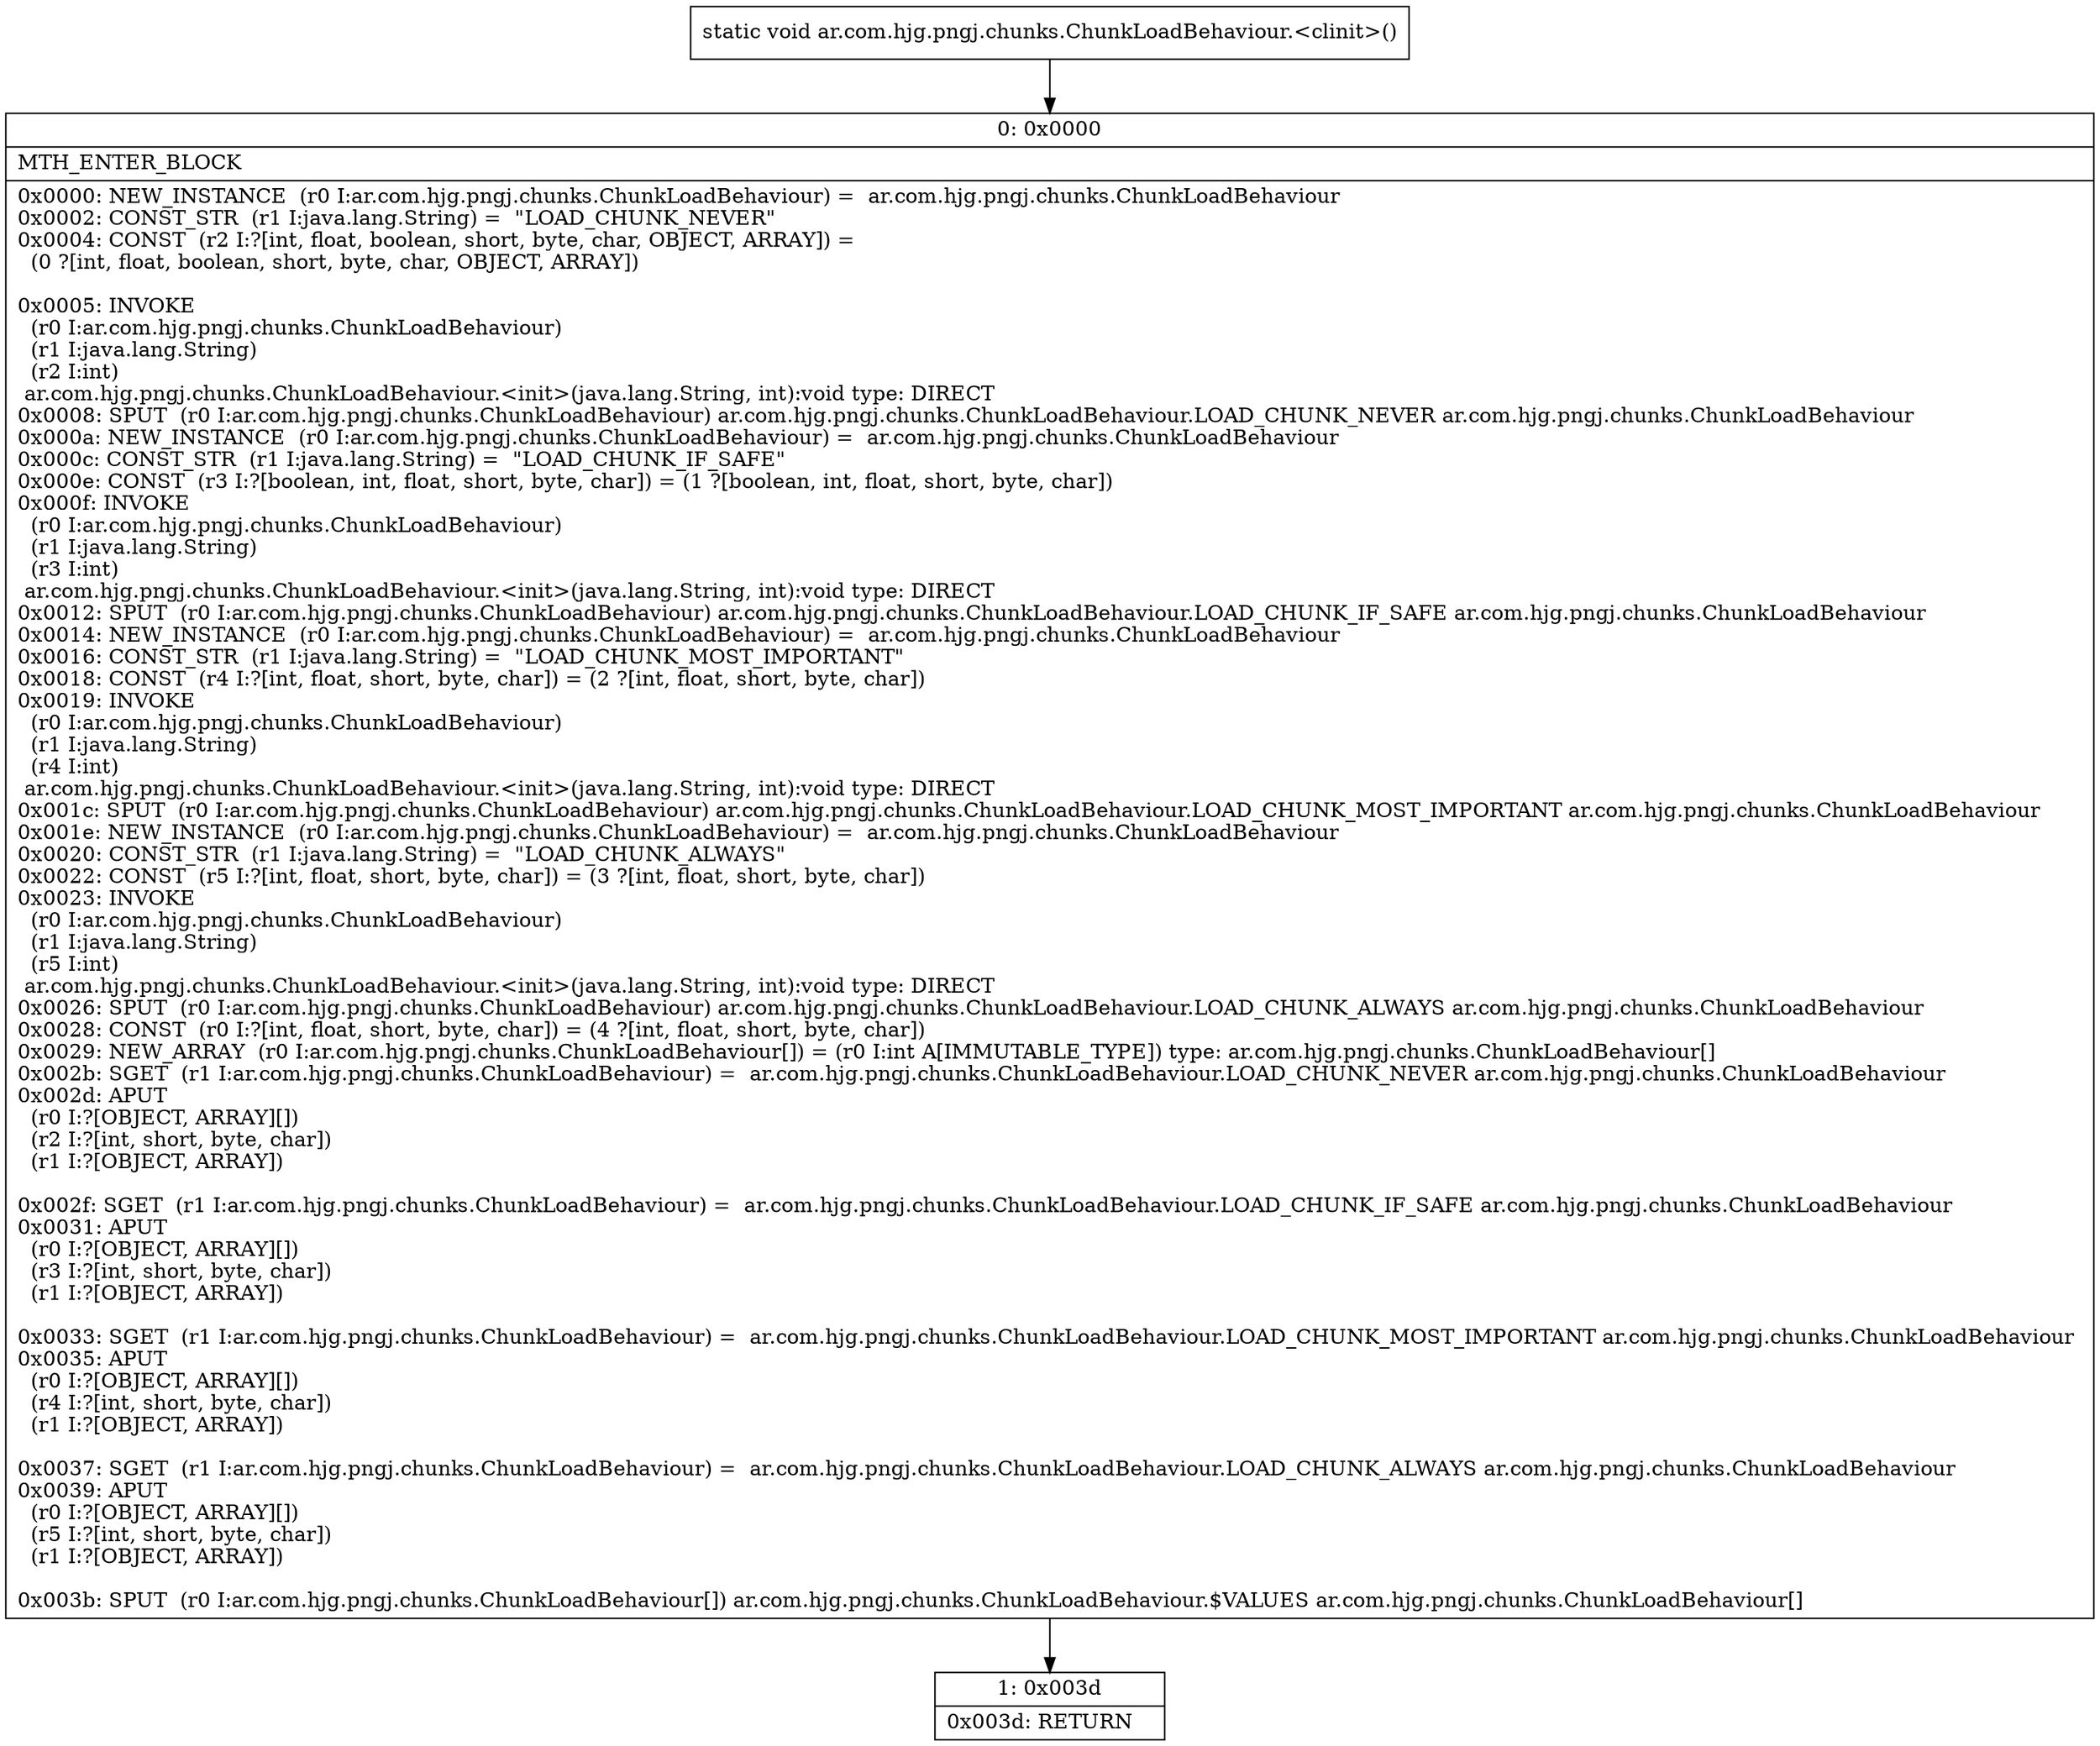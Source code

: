 digraph "CFG forar.com.hjg.pngj.chunks.ChunkLoadBehaviour.\<clinit\>()V" {
Node_0 [shape=record,label="{0\:\ 0x0000|MTH_ENTER_BLOCK\l|0x0000: NEW_INSTANCE  (r0 I:ar.com.hjg.pngj.chunks.ChunkLoadBehaviour) =  ar.com.hjg.pngj.chunks.ChunkLoadBehaviour \l0x0002: CONST_STR  (r1 I:java.lang.String) =  \"LOAD_CHUNK_NEVER\" \l0x0004: CONST  (r2 I:?[int, float, boolean, short, byte, char, OBJECT, ARRAY]) = \l  (0 ?[int, float, boolean, short, byte, char, OBJECT, ARRAY])\l \l0x0005: INVOKE  \l  (r0 I:ar.com.hjg.pngj.chunks.ChunkLoadBehaviour)\l  (r1 I:java.lang.String)\l  (r2 I:int)\l ar.com.hjg.pngj.chunks.ChunkLoadBehaviour.\<init\>(java.lang.String, int):void type: DIRECT \l0x0008: SPUT  (r0 I:ar.com.hjg.pngj.chunks.ChunkLoadBehaviour) ar.com.hjg.pngj.chunks.ChunkLoadBehaviour.LOAD_CHUNK_NEVER ar.com.hjg.pngj.chunks.ChunkLoadBehaviour \l0x000a: NEW_INSTANCE  (r0 I:ar.com.hjg.pngj.chunks.ChunkLoadBehaviour) =  ar.com.hjg.pngj.chunks.ChunkLoadBehaviour \l0x000c: CONST_STR  (r1 I:java.lang.String) =  \"LOAD_CHUNK_IF_SAFE\" \l0x000e: CONST  (r3 I:?[boolean, int, float, short, byte, char]) = (1 ?[boolean, int, float, short, byte, char]) \l0x000f: INVOKE  \l  (r0 I:ar.com.hjg.pngj.chunks.ChunkLoadBehaviour)\l  (r1 I:java.lang.String)\l  (r3 I:int)\l ar.com.hjg.pngj.chunks.ChunkLoadBehaviour.\<init\>(java.lang.String, int):void type: DIRECT \l0x0012: SPUT  (r0 I:ar.com.hjg.pngj.chunks.ChunkLoadBehaviour) ar.com.hjg.pngj.chunks.ChunkLoadBehaviour.LOAD_CHUNK_IF_SAFE ar.com.hjg.pngj.chunks.ChunkLoadBehaviour \l0x0014: NEW_INSTANCE  (r0 I:ar.com.hjg.pngj.chunks.ChunkLoadBehaviour) =  ar.com.hjg.pngj.chunks.ChunkLoadBehaviour \l0x0016: CONST_STR  (r1 I:java.lang.String) =  \"LOAD_CHUNK_MOST_IMPORTANT\" \l0x0018: CONST  (r4 I:?[int, float, short, byte, char]) = (2 ?[int, float, short, byte, char]) \l0x0019: INVOKE  \l  (r0 I:ar.com.hjg.pngj.chunks.ChunkLoadBehaviour)\l  (r1 I:java.lang.String)\l  (r4 I:int)\l ar.com.hjg.pngj.chunks.ChunkLoadBehaviour.\<init\>(java.lang.String, int):void type: DIRECT \l0x001c: SPUT  (r0 I:ar.com.hjg.pngj.chunks.ChunkLoadBehaviour) ar.com.hjg.pngj.chunks.ChunkLoadBehaviour.LOAD_CHUNK_MOST_IMPORTANT ar.com.hjg.pngj.chunks.ChunkLoadBehaviour \l0x001e: NEW_INSTANCE  (r0 I:ar.com.hjg.pngj.chunks.ChunkLoadBehaviour) =  ar.com.hjg.pngj.chunks.ChunkLoadBehaviour \l0x0020: CONST_STR  (r1 I:java.lang.String) =  \"LOAD_CHUNK_ALWAYS\" \l0x0022: CONST  (r5 I:?[int, float, short, byte, char]) = (3 ?[int, float, short, byte, char]) \l0x0023: INVOKE  \l  (r0 I:ar.com.hjg.pngj.chunks.ChunkLoadBehaviour)\l  (r1 I:java.lang.String)\l  (r5 I:int)\l ar.com.hjg.pngj.chunks.ChunkLoadBehaviour.\<init\>(java.lang.String, int):void type: DIRECT \l0x0026: SPUT  (r0 I:ar.com.hjg.pngj.chunks.ChunkLoadBehaviour) ar.com.hjg.pngj.chunks.ChunkLoadBehaviour.LOAD_CHUNK_ALWAYS ar.com.hjg.pngj.chunks.ChunkLoadBehaviour \l0x0028: CONST  (r0 I:?[int, float, short, byte, char]) = (4 ?[int, float, short, byte, char]) \l0x0029: NEW_ARRAY  (r0 I:ar.com.hjg.pngj.chunks.ChunkLoadBehaviour[]) = (r0 I:int A[IMMUTABLE_TYPE]) type: ar.com.hjg.pngj.chunks.ChunkLoadBehaviour[] \l0x002b: SGET  (r1 I:ar.com.hjg.pngj.chunks.ChunkLoadBehaviour) =  ar.com.hjg.pngj.chunks.ChunkLoadBehaviour.LOAD_CHUNK_NEVER ar.com.hjg.pngj.chunks.ChunkLoadBehaviour \l0x002d: APUT  \l  (r0 I:?[OBJECT, ARRAY][])\l  (r2 I:?[int, short, byte, char])\l  (r1 I:?[OBJECT, ARRAY])\l \l0x002f: SGET  (r1 I:ar.com.hjg.pngj.chunks.ChunkLoadBehaviour) =  ar.com.hjg.pngj.chunks.ChunkLoadBehaviour.LOAD_CHUNK_IF_SAFE ar.com.hjg.pngj.chunks.ChunkLoadBehaviour \l0x0031: APUT  \l  (r0 I:?[OBJECT, ARRAY][])\l  (r3 I:?[int, short, byte, char])\l  (r1 I:?[OBJECT, ARRAY])\l \l0x0033: SGET  (r1 I:ar.com.hjg.pngj.chunks.ChunkLoadBehaviour) =  ar.com.hjg.pngj.chunks.ChunkLoadBehaviour.LOAD_CHUNK_MOST_IMPORTANT ar.com.hjg.pngj.chunks.ChunkLoadBehaviour \l0x0035: APUT  \l  (r0 I:?[OBJECT, ARRAY][])\l  (r4 I:?[int, short, byte, char])\l  (r1 I:?[OBJECT, ARRAY])\l \l0x0037: SGET  (r1 I:ar.com.hjg.pngj.chunks.ChunkLoadBehaviour) =  ar.com.hjg.pngj.chunks.ChunkLoadBehaviour.LOAD_CHUNK_ALWAYS ar.com.hjg.pngj.chunks.ChunkLoadBehaviour \l0x0039: APUT  \l  (r0 I:?[OBJECT, ARRAY][])\l  (r5 I:?[int, short, byte, char])\l  (r1 I:?[OBJECT, ARRAY])\l \l0x003b: SPUT  (r0 I:ar.com.hjg.pngj.chunks.ChunkLoadBehaviour[]) ar.com.hjg.pngj.chunks.ChunkLoadBehaviour.$VALUES ar.com.hjg.pngj.chunks.ChunkLoadBehaviour[] \l}"];
Node_1 [shape=record,label="{1\:\ 0x003d|0x003d: RETURN   \l}"];
MethodNode[shape=record,label="{static void ar.com.hjg.pngj.chunks.ChunkLoadBehaviour.\<clinit\>() }"];
MethodNode -> Node_0;
Node_0 -> Node_1;
}

